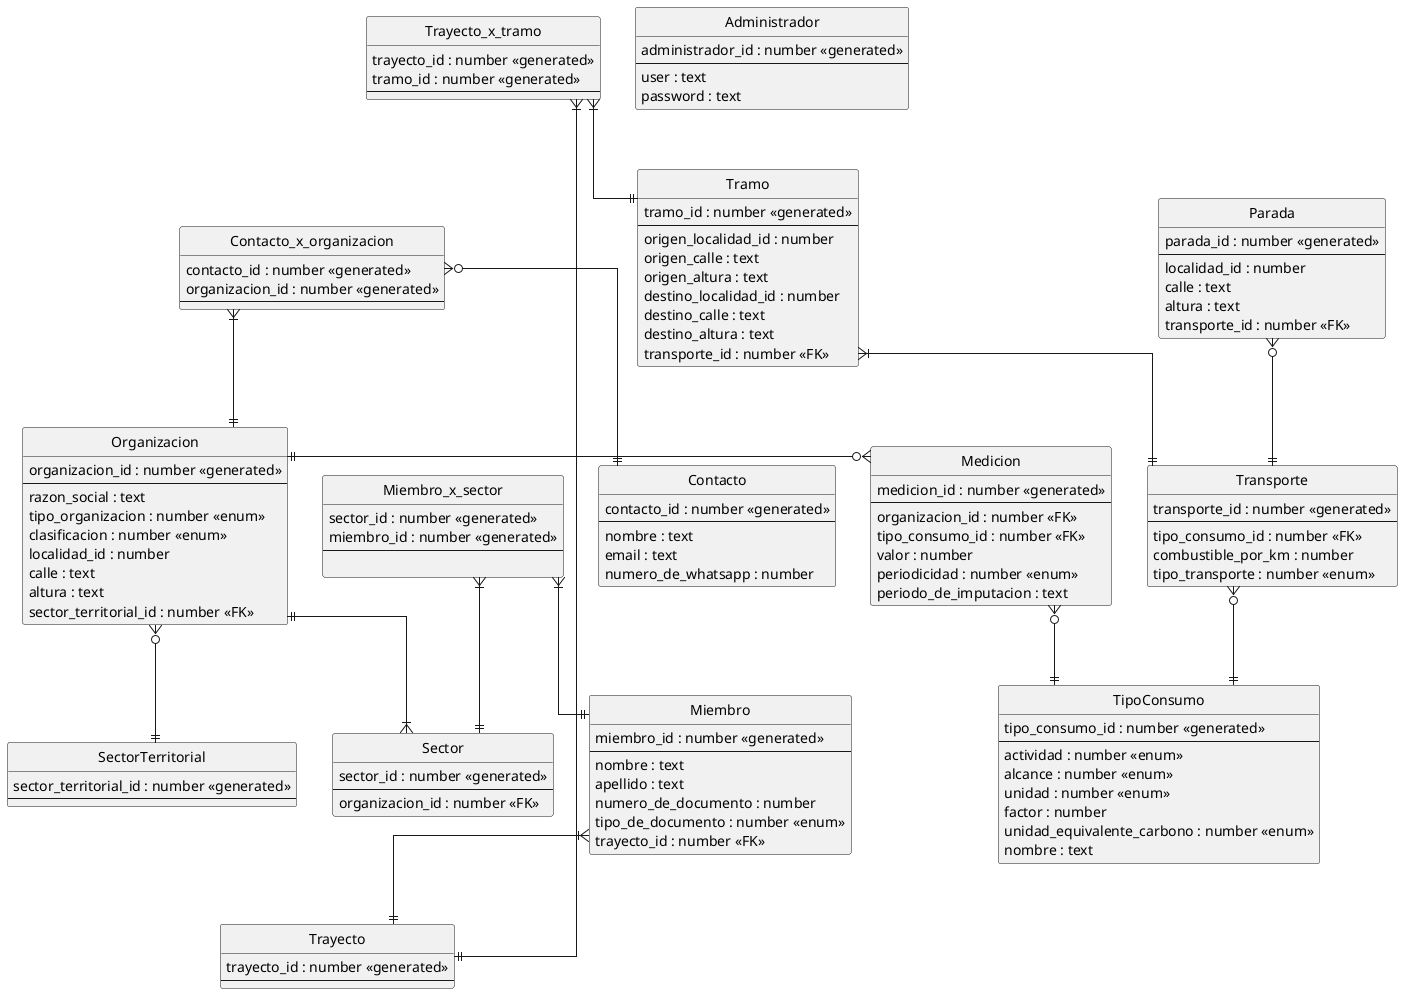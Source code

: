 @startuml DER

hide circle
skinparam linetype ortho

entity Organizacion {
  organizacion_id : number <<generated>>
  --
  razon_social : text
  tipo_organizacion : number <<enum>>
  clasificacion : number <<enum>>
  'Embeded de ubicacion
  localidad_id : number
  calle : text
  altura : text
  sector_territorial_id : number <<FK>>
}

entity Contacto_x_organizacion {
  contacto_id : number <<generated>>
  organizacion_id : number <<generated>>
  --
}

entity Contacto {
  contacto_id : number <<generated>>
  --
  nombre : text
  email : text
  numero_de_whatsapp : number
}

entity SectorTerritorial {
  sector_territorial_id : number <<generated>>
  --
}

entity TipoConsumo {
  tipo_consumo_id : number <<generated>>
  --
  actividad : number <<enum>>
  alcance : number <<enum>>
  unidad : number <<enum>>
  ' factor y unidad son embebidos
  factor : number
  unidad_equivalente_carbono : number <<enum>>
  nombre : text
}

entity Medicion {
  medicion_id : number <<generated>>
  --
  organizacion_id : number <<FK>>
  tipo_consumo_id : number <<FK>>
  valor : number
  periodicidad : number <<enum>>
  periodo_de_imputacion : text
}

entity Sector {
  sector_id : number <<generated>>
  --
  organizacion_id : number <<FK>>
}

entity Miembro_x_sector {
  sector_id : number <<generated>>
  miembro_id : number <<generated>>
  --

}

entity Miembro {
  miembro_id : number <<generated>>
  --
  nombre : text
  apellido : text
  numero_de_documento : number
  tipo_de_documento : number <<enum>>
  trayecto_id : number <<FK>>
}

entity Transporte {
  transporte_id : number <<generated>>
  --
  tipo_consumo_id : number <<FK>>
  combustible_por_km : number
  tipo_transporte : number <<enum>>
  ' Analizar herencia (single-table o join)
  ' VehiculoParticular, TransportePublico y ServicioContratado
}

entity Tramo {
  tramo_id : number <<generated>>
  --
  'Embeded de ubicacion
  origen_localidad_id : number
  origen_calle : text
  origen_altura : text
  'Embeded de ubicacion
  destino_localidad_id : number
  destino_calle : text
  destino_altura : text
  transporte_id : number <<FK>>
}

entity Trayecto_x_tramo {
  trayecto_id : number <<generated>>
  tramo_id : number <<generated>>
  --
}

entity Trayecto {
  trayecto_id : number <<generated>>
  --
}

entity Parada {
  parada_id : number <<generated>>
  --
  'Embeded de ubicacion
  localidad_id : number
  calle : text
  altura : text
  transporte_id : number <<FK>>
}

entity Administrador {
  administrador_id : number <<generated>>
  --
  user : text
  password : text
}

Organizacion ||--|{ Sector
' Documento es propiedad de Miembro
Miembro }|--|| Trayecto
Tramo }|--|| Transporte
' Ver como hacer la Herencia de transporte (single table)
' TipoTransporte va como propiedad del Transporte
' ResultadoDistancia es propiedad de Parada

Organizacion||-o{ Medicion
Medicion }o--|| TipoConsumo
Transporte }o--|| TipoConsumo
' FE queda como embedded y TipoConsumo queda como Embeddable
' Administrador no tiene relacion con ninguna entidad
Organizacion }o--|| SectorTerritorial

Contacto_x_organizacion }o--||Contacto
Contacto_x_organizacion }|--||Organizacion
Miembro_x_sector }|--||Miembro
Miembro_x_sector }|--||Sector
Trayecto_x_tramo }|--||Tramo
Trayecto_x_tramo }|--||Trayecto
Parada }o--||Transporte

@enduml